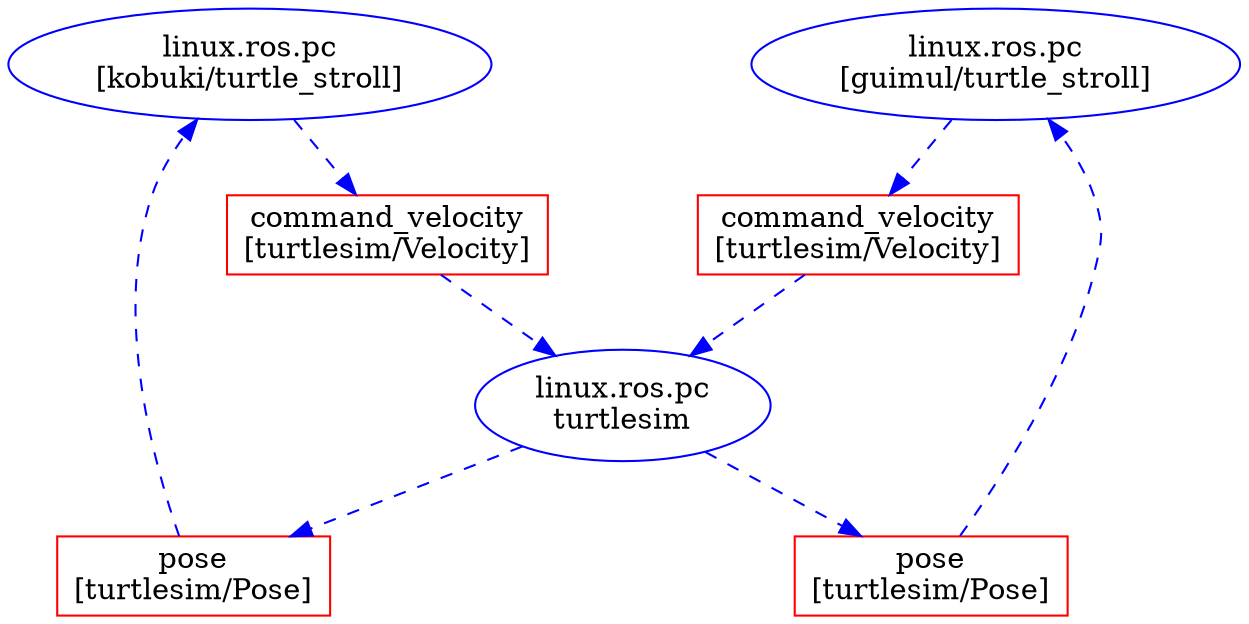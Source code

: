 digraph hierarchy {

	nodesep=1.0 // increases the separation between nodes

	node [color=Red]
	edge [color=Blue, style=dashed] //setup options

    // concert clients
    kobuki [color=blue, shape=ellipse, label="linux.ros.pc\n[kobuki/turtle_stroll]"]
    guimul [color=blue, shape=ellipse, label="linux.ros.pc\n[guimul/turtle_stroll]"]
    turtlesim [color=blue, shape=ellipse, label="linux.ros.pc\nturtlesim"]
 
    // topics
    kobuki_pose [color=red, shape=box, label="pose\n[turtlesim/Pose]"]
    kobuki_command_velocity [color=red, shape=box, label="command_velocity\n[turtlesim/Velocity]"]
    guimul_pose [color=red, shape=box, label="pose\n[turtlesim/Pose]"]
    guimul_command_velocity [color=red, shape=box, label="command_velocity\n[turtlesim/Velocity]"]
    
    // links
	{rank = same; kobuki guimul }
	//{rank = same; clear_cmd_list set_cmd_list recognized_cmd}
	kobuki->{ kobuki_command_velocity }
    guimul->{ guimul_command_velocity }
    kobuki_command_velocity->turtlesim
    guimul_command_velocity->turtlesim
    turtlesim->kobuki_pose
    turtlesim->guimul_pose
	kobuki_pose->kobuki
    guimul_pose->guimul
	
	//{rank=same; John Jack} //they have the same rank
	//John->Jack [dir=both] // but is still on the same level as Jack
}
